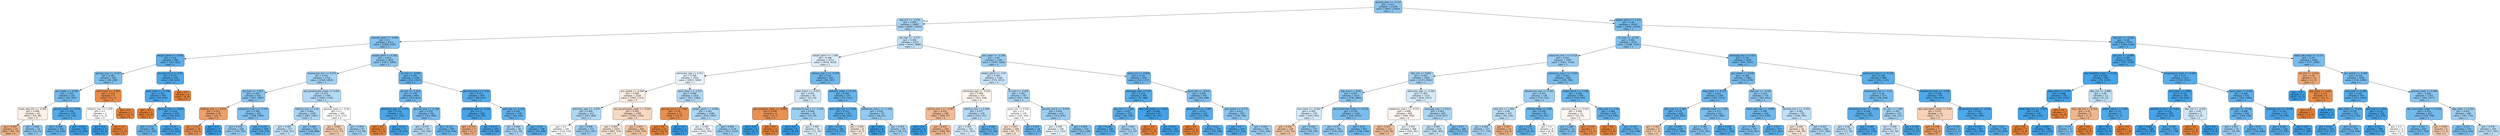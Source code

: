 digraph Tree {
node [shape=box, style="filled, rounded", color="black", fontname="helvetica"] ;
edge [fontname="helvetica"] ;
0 [label="glucose_max <= -0.212\ngini = 0.417\nsamples = 21194\nvalue = [9927, 23563]\nclass = 1", fillcolor="#8cc6f0"] ;
1 [label="sbp_min <= -0.155\ngini = 0.458\nsamples = 10887\nvalue = [6095, 11093]\nclass = 1", fillcolor="#a6d3f3"] ;
0 -> 1 [labeldistance=2.5, labelangle=45, headlabel="True"] ;
2 [label="chloride_mean <= -0.906\ngini = 0.4\nsamples = 4514\nvalue = [1988, 5205]\nclass = 1", fillcolor="#85c2ef"] ;
1 -> 2 ;
3 [label="weight_admit <= -0.565\ngini = 0.26\nsamples = 690\nvalue = [167, 922]\nclass = 1", fillcolor="#5dafea"] ;
2 -> 3 ;
4 [label="glucose_max <= -0.223\ngini = 0.381\nsamples = 244\nvalue = [99, 288]\nclass = 1", fillcolor="#7dbfee"] ;
3 -> 4 ;
5 [label="bun_mean <= -0.492\ngini = 0.355\nsamples = 235\nvalue = [86, 287]\nclass = 1", fillcolor="#74baed"] ;
4 -> 5 ;
6 [label="heart_rate_min <= -0.062\ngini = 0.498\nsamples = 65\nvalue = [54, 48]\nclass = 0", fillcolor="#fcf1e9"] ;
5 -> 6 ;
7 [label="gini = 0.397\nsamples = 33\nvalue = [40, 15]\nclass = 0", fillcolor="#efb083"] ;
6 -> 7 ;
8 [label="gini = 0.418\nsamples = 32\nvalue = [14, 33]\nclass = 1", fillcolor="#8dc7f0"] ;
6 -> 8 ;
9 [label="glucose_mean <= -0.576\ngini = 0.208\nsamples = 170\nvalue = [32, 239]\nclass = 1", fillcolor="#54aae8"] ;
5 -> 9 ;
10 [label="gini = 0.298\nsamples = 101\nvalue = [29, 130]\nclass = 1", fillcolor="#65b3eb"] ;
9 -> 10 ;
11 [label="gini = 0.052\nsamples = 69\nvalue = [3, 109]\nclass = 1", fillcolor="#3ea0e6"] ;
9 -> 11 ;
12 [label="spo2_mean <= -2.863\ngini = 0.133\nsamples = 9\nvalue = [13, 1]\nclass = 0", fillcolor="#e78b48"] ;
4 -> 12 ;
13 [label="totalco2_max <= 1.476\ngini = 0.5\nsamples = 2\nvalue = [1, 1]\nclass = 0", fillcolor="#ffffff"] ;
12 -> 13 ;
14 [label="gini = 0.0\nsamples = 1\nvalue = [0, 1]\nclass = 1", fillcolor="#399de5"] ;
13 -> 14 ;
15 [label="gini = 0.0\nsamples = 1\nvalue = [1, 0]\nclass = 0", fillcolor="#e58139"] ;
13 -> 15 ;
16 [label="gini = 0.0\nsamples = 7\nvalue = [12, 0]\nclass = 0", fillcolor="#e58139"] ;
12 -> 16 ;
17 [label="glucose_min.2 <= 0.92\ngini = 0.175\nsamples = 446\nvalue = [68, 634]\nclass = 1", fillcolor="#4ea8e8"] ;
3 -> 17 ;
18 [label="spo2_mean <= -4.796\ngini = 0.167\nsamples = 442\nvalue = [64, 634]\nclass = 1", fillcolor="#4da7e8"] ;
17 -> 18 ;
19 [label="gini = 0.0\nsamples = 3\nvalue = [6, 0]\nclass = 0", fillcolor="#e58139"] ;
18 -> 19 ;
20 [label="glucose_max <= -0.843\ngini = 0.154\nsamples = 439\nvalue = [58, 634]\nclass = 1", fillcolor="#4ba6e7"] ;
18 -> 20 ;
21 [label="gini = 0.312\nsamples = 85\nvalue = [25, 104]\nclass = 1", fillcolor="#69b5eb"] ;
20 -> 21 ;
22 [label="gini = 0.11\nsamples = 354\nvalue = [33, 530]\nclass = 1", fillcolor="#45a3e7"] ;
20 -> 22 ;
23 [label="gini = 0.0\nsamples = 4\nvalue = [4, 0]\nclass = 0", fillcolor="#e58139"] ;
17 -> 23 ;
24 [label="weight_admit <= 0.205\ngini = 0.419\nsamples = 3824\nvalue = [1821, 4283]\nclass = 1", fillcolor="#8dc7f0"] ;
2 -> 24 ;
25 [label="baseexcess_min <= 0.073\ngini = 0.452\nsamples = 2716\nvalue = [1508, 2856]\nclass = 1", fillcolor="#a2d1f3"] ;
24 -> 25 ;
26 [label="ph_max <= -3.507\ngini = 0.405\nsamples = 922\nvalue = [427, 1087]\nclass = 1", fillcolor="#87c3ef"] ;
25 -> 26 ;
27 [label="totalco2_max <= -0.877\ngini = 0.313\nsamples = 20\nvalue = [29, 7]\nclass = 0", fillcolor="#eb9f69"] ;
26 -> 27 ;
28 [label="gini = 0.213\nsamples = 18\nvalue = [29, 4]\nclass = 0", fillcolor="#e99254"] ;
27 -> 28 ;
29 [label="gini = 0.0\nsamples = 2\nvalue = [0, 3]\nclass = 1", fillcolor="#399de5"] ;
27 -> 29 ;
30 [label="potassium_max.1 <= 0.324\ngini = 0.394\nsamples = 902\nvalue = [398, 1080]\nclass = 1", fillcolor="#82c1ef"] ;
26 -> 30 ;
31 [label="gini = 0.439\nsamples = 638\nvalue = [339, 705]\nclass = 1", fillcolor="#98ccf2"] ;
30 -> 31 ;
32 [label="gini = 0.235\nsamples = 264\nvalue = [59, 375]\nclass = 1", fillcolor="#58ace9"] ;
30 -> 32 ;
33 [label="abs_lymphocytes_mean <= 0.091\ngini = 0.471\nsamples = 1794\nvalue = [1081, 1769]\nclass = 1", fillcolor="#b2d9f5"] ;
25 -> 33 ;
34 [label="totalco2_max <= 0.02\ngini = 0.462\nsamples = 1592\nvalue = [907, 1597]\nclass = 1", fillcolor="#a9d5f4"] ;
33 -> 34 ;
35 [label="gini = 0.485\nsamples = 977\nvalue = [639, 911]\nclass = 1", fillcolor="#c4e2f7"] ;
34 -> 35 ;
36 [label="gini = 0.404\nsamples = 615\nvalue = [268, 686]\nclass = 1", fillcolor="#86c3ef"] ;
34 -> 36 ;
37 [label="glucose_mean <= -0.56\ngini = 0.5\nsamples = 202\nvalue = [174, 172]\nclass = 0", fillcolor="#fffefd"] ;
33 -> 37 ;
38 [label="gini = 0.469\nsamples = 115\nvalue = [121, 73]\nclass = 0", fillcolor="#f5cdb0"] ;
37 -> 38 ;
39 [label="gini = 0.454\nsamples = 87\nvalue = [53, 99]\nclass = 1", fillcolor="#a3d1f3"] ;
37 -> 39 ;
40 [label="inr_min <= -0.099\ngini = 0.295\nsamples = 1108\nvalue = [313, 1427]\nclass = 1", fillcolor="#64b2eb"] ;
24 -> 40 ;
41 [label="ph_min <= -1.022\ngini = 0.338\nsamples = 664\nvalue = [224, 814]\nclass = 1", fillcolor="#6fb8ec"] ;
40 -> 41 ;
42 [label="admission_age <= -2.379\ngini = 0.154\nsamples = 73\nvalue = [11, 120]\nclass = 1", fillcolor="#4ba6e7"] ;
41 -> 42 ;
43 [label="gini = 0.0\nsamples = 2\nvalue = [3, 0]\nclass = 0", fillcolor="#e58139"] ;
42 -> 43 ;
44 [label="gini = 0.117\nsamples = 71\nvalue = [8, 120]\nclass = 1", fillcolor="#46a4e7"] ;
42 -> 44 ;
45 [label="glucose_max <= -0.788\ngini = 0.359\nsamples = 591\nvalue = [213, 694]\nclass = 1", fillcolor="#76bbed"] ;
41 -> 45 ;
46 [label="gini = 0.474\nsamples = 107\nvalue = [63, 100]\nclass = 1", fillcolor="#b6dbf5"] ;
45 -> 46 ;
47 [label="gini = 0.322\nsamples = 484\nvalue = [150, 594]\nclass = 1", fillcolor="#6bb6ec"] ;
45 -> 47 ;
48 [label="glucose_max.2 <= -0.45\ngini = 0.221\nsamples = 444\nvalue = [89, 613]\nclass = 1", fillcolor="#56abe9"] ;
40 -> 48 ;
49 [label="admission_age <= -2.112\ngini = 0.13\nsamples = 206\nvalue = [23, 307]\nclass = 1", fillcolor="#48a4e7"] ;
48 -> 49 ;
50 [label="gini = 0.375\nsamples = 3\nvalue = [3, 1]\nclass = 0", fillcolor="#eeab7b"] ;
49 -> 50 ;
51 [label="gini = 0.115\nsamples = 203\nvalue = [20, 306]\nclass = 1", fillcolor="#46a3e7"] ;
49 -> 51 ;
52 [label="po2_max <= -1.219\ngini = 0.292\nsamples = 238\nvalue = [66, 306]\nclass = 1", fillcolor="#64b2eb"] ;
48 -> 52 ;
53 [label="gini = 0.464\nsamples = 40\nvalue = [23, 40]\nclass = 1", fillcolor="#abd5f4"] ;
52 -> 53 ;
54 [label="gini = 0.24\nsamples = 198\nvalue = [43, 266]\nclass = 1", fillcolor="#59ade9"] ;
52 -> 54 ;
55 [label="ptt_max <= -0.327\ngini = 0.484\nsamples = 6373\nvalue = [4107, 5888]\nclass = 1", fillcolor="#c3e1f7"] ;
1 -> 55 ;
56 [label="weight_admit <= 1.398\ngini = 0.496\nsamples = 4213\nvalue = [3014, 3639]\nclass = 1", fillcolor="#ddeefb"] ;
55 -> 56 ;
57 [label="admission_age <= 0.151\ngini = 0.498\nsamples = 3930\nvalue = [2919, 3296]\nclass = 1", fillcolor="#e8f4fc"] ;
56 -> 57 ;
58 [label="gcs_verbal <= -0.308\ngini = 0.498\nsamples = 2320\nvalue = [1962, 1711]\nclass = 0", fillcolor="#fcefe6"] ;
57 -> 58 ;
59 [label="admission_age <= -1.979\ngini = 0.469\nsamples = 612\nvalue = [367, 609]\nclass = 1", fillcolor="#b0d8f5"] ;
58 -> 59 ;
60 [label="gini = 0.5\nsamples = 141\nvalue = [116, 118]\nclass = 1", fillcolor="#fcfdff"] ;
59 -> 60 ;
61 [label="gini = 0.448\nsamples = 471\nvalue = [251, 491]\nclass = 1", fillcolor="#9ecff2"] ;
59 -> 61 ;
62 [label="abs_lymphocytes_mean <= -0.042\ngini = 0.483\nsamples = 1708\nvalue = [1595, 1102]\nclass = 0", fillcolor="#f7d8c2"] ;
58 -> 62 ;
63 [label="gini = 0.495\nsamples = 1025\nvalue = [892, 724]\nclass = 0", fillcolor="#fae7da"] ;
62 -> 63 ;
64 [label="gini = 0.455\nsamples = 683\nvalue = [703, 378]\nclass = 0", fillcolor="#f3c5a3"] ;
62 -> 64 ;
65 [label="spo2_mean <= -3.515\ngini = 0.469\nsamples = 1610\nvalue = [957, 1585]\nclass = 1", fillcolor="#b1d8f5"] ;
57 -> 65 ;
66 [label="glucose_min.2 <= 3.002\ngini = 0.18\nsamples = 12\nvalue = [18, 2]\nclass = 0", fillcolor="#e88f4f"] ;
65 -> 66 ;
67 [label="gini = 0.0\nsamples = 11\nvalue = [18, 0]\nclass = 0", fillcolor="#e58139"] ;
66 -> 67 ;
68 [label="gini = 0.0\nsamples = 1\nvalue = [0, 2]\nclass = 1", fillcolor="#399de5"] ;
66 -> 68 ;
69 [label="weight_admit <= -0.846\ngini = 0.467\nsamples = 1598\nvalue = [939, 1583]\nclass = 1", fillcolor="#aed7f4"] ;
65 -> 69 ;
70 [label="gini = 0.499\nsamples = 424\nvalue = [326, 354]\nclass = 1", fillcolor="#eff7fd"] ;
69 -> 70 ;
71 [label="gini = 0.444\nsamples = 1174\nvalue = [613, 1229]\nclass = 1", fillcolor="#9ccef2"] ;
69 -> 71 ;
72 [label="calcium_max.1 <= -0.728\ngini = 0.34\nsamples = 283\nvalue = [95, 343]\nclass = 1", fillcolor="#70b8ec"] ;
56 -> 72 ;
73 [label="spo2_mean <= -0.673\ngini = 0.491\nsamples = 36\nvalue = [23, 30]\nclass = 1", fillcolor="#d1e8f9"] ;
72 -> 73 ;
74 [label="abs_basophils_mean <= -0.469\ngini = 0.198\nsamples = 6\nvalue = [8, 1]\nclass = 0", fillcolor="#e89152"] ;
73 -> 74 ;
75 [label="gini = 0.0\nsamples = 1\nvalue = [0, 1]\nclass = 1", fillcolor="#399de5"] ;
74 -> 75 ;
76 [label="gini = 0.0\nsamples = 5\nvalue = [8, 0]\nclass = 0", fillcolor="#e58139"] ;
74 -> 76 ;
77 [label="hematocrit_max.1 <= -1.038\ngini = 0.449\nsamples = 30\nvalue = [15, 29]\nclass = 1", fillcolor="#9fd0f2"] ;
73 -> 77 ;
78 [label="gini = 0.0\nsamples = 6\nvalue = [0, 11]\nclass = 1", fillcolor="#399de5"] ;
77 -> 78 ;
79 [label="gini = 0.496\nsamples = 24\nvalue = [15, 18]\nclass = 1", fillcolor="#deeffb"] ;
77 -> 79 ;
80 [label="platelets_mean <= 0.752\ngini = 0.304\nsamples = 247\nvalue = [72, 313]\nclass = 1", fillcolor="#67b4eb"] ;
72 -> 80 ;
81 [label="heart_rate_min <= 2.039\ngini = 0.253\nsamples = 192\nvalue = [44, 252]\nclass = 1", fillcolor="#5caeea"] ;
80 -> 81 ;
82 [label="gini = 0.231\nsamples = 184\nvalue = [38, 247]\nclass = 1", fillcolor="#57ace9"] ;
81 -> 82 ;
83 [label="gini = 0.496\nsamples = 8\nvalue = [6, 5]\nclass = 0", fillcolor="#fbeade"] ;
81 -> 83 ;
84 [label="potassium_max.1 <= -1.109\ngini = 0.431\nsamples = 55\nvalue = [28, 61]\nclass = 1", fillcolor="#94caf1"] ;
80 -> 84 ;
85 [label="gini = 0.0\nsamples = 6\nvalue = [0, 9]\nclass = 1", fillcolor="#399de5"] ;
84 -> 85 ;
86 [label="gini = 0.455\nsamples = 49\nvalue = [28, 52]\nclass = 1", fillcolor="#a4d2f3"] ;
84 -> 86 ;
87 [label="bun_mean <= -0.296\ngini = 0.44\nsamples = 2160\nvalue = [1093, 2249]\nclass = 1", fillcolor="#99cdf2"] ;
55 -> 87 ;
88 [label="weight_admit <= -0.42\ngini = 0.487\nsamples = 1184\nvalue = [779, 1072]\nclass = 1", fillcolor="#c9e4f8"] ;
87 -> 88 ;
89 [label="admission_age <= -0.214\ngini = 0.499\nsamples = 437\nvalue = [352, 318]\nclass = 0", fillcolor="#fcf3ec"] ;
88 -> 89 ;
90 [label="calcium_min.1 <= -2.587\ngini = 0.433\nsamples = 198\nvalue = [209, 97]\nclass = 0", fillcolor="#f1bb95"] ;
89 -> 90 ;
91 [label="gini = 0.0\nsamples = 4\nvalue = [0, 7]\nclass = 1", fillcolor="#399de5"] ;
90 -> 91 ;
92 [label="gini = 0.421\nsamples = 194\nvalue = [209, 90]\nclass = 0", fillcolor="#f0b78e"] ;
90 -> 92 ;
93 [label="totalco2_max <= 0.468\ngini = 0.477\nsamples = 239\nvalue = [143, 221]\nclass = 1", fillcolor="#b9dcf6"] ;
89 -> 93 ;
94 [label="gini = 0.494\nsamples = 192\nvalue = [131, 163]\nclass = 1", fillcolor="#d8ecfa"] ;
93 -> 94 ;
95 [label="gini = 0.284\nsamples = 47\nvalue = [12, 58]\nclass = 1", fillcolor="#62b1ea"] ;
93 -> 95 ;
96 [label="inr_min <= -0.454\ngini = 0.462\nsamples = 747\nvalue = [427, 754]\nclass = 1", fillcolor="#a9d4f4"] ;
88 -> 96 ;
97 [label="pco2_min <= 0.502\ngini = 0.5\nsamples = 126\nvalue = [104, 104]\nclass = 0", fillcolor="#ffffff"] ;
96 -> 97 ;
98 [label="gini = 0.493\nsamples = 108\nvalue = [97, 77]\nclass = 0", fillcolor="#fae5d6"] ;
97 -> 98 ;
99 [label="gini = 0.327\nsamples = 18\nvalue = [7, 27]\nclass = 1", fillcolor="#6cb6ec"] ;
97 -> 99 ;
100 [label="glucose_min.2 <= -0.674\ngini = 0.444\nsamples = 621\nvalue = [323, 650]\nclass = 1", fillcolor="#9bcef2"] ;
96 -> 100 ;
101 [label="gini = 0.499\nsamples = 146\nvalue = [111, 122]\nclass = 1", fillcolor="#edf6fd"] ;
100 -> 101 ;
102 [label="gini = 0.409\nsamples = 475\nvalue = [212, 528]\nclass = 1", fillcolor="#88c4ef"] ;
100 -> 102 ;
103 [label="spo2_min <= -0.029\ngini = 0.332\nsamples = 976\nvalue = [314, 1177]\nclass = 1", fillcolor="#6eb7ec"] ;
87 -> 103 ;
104 [label="aniongap_max <= 0.61\ngini = 0.224\nsamples = 369\nvalue = [72, 489]\nclass = 1", fillcolor="#56abe9"] ;
103 -> 104 ;
105 [label="sbp_min <= 1.592\ngini = 0.263\nsamples = 274\nvalue = [66, 358]\nclass = 1", fillcolor="#5eafea"] ;
104 -> 105 ;
106 [label="gini = 0.236\nsamples = 249\nvalue = [53, 335]\nclass = 1", fillcolor="#58ade9"] ;
105 -> 106 ;
107 [label="gini = 0.461\nsamples = 25\nvalue = [13, 23]\nclass = 1", fillcolor="#a9d4f4"] ;
105 -> 107 ;
108 [label="resp_rate_mean <= -1.427\ngini = 0.084\nsamples = 95\nvalue = [6, 131]\nclass = 1", fillcolor="#42a1e6"] ;
104 -> 108 ;
109 [label="gini = 0.0\nsamples = 1\nvalue = [1, 0]\nclass = 0", fillcolor="#e58139"] ;
108 -> 109 ;
110 [label="gini = 0.071\nsamples = 94\nvalue = [5, 131]\nclass = 1", fillcolor="#41a1e6"] ;
108 -> 110 ;
111 [label="pco2_min <= -0.515\ngini = 0.385\nsamples = 607\nvalue = [242, 688]\nclass = 1", fillcolor="#7fbfee"] ;
103 -> 111 ;
112 [label="glucose_min <= -1.687\ngini = 0.233\nsamples = 104\nvalue = [23, 148]\nclass = 1", fillcolor="#58ace9"] ;
111 -> 112 ;
113 [label="gini = 0.0\nsamples = 1\nvalue = [3, 0]\nclass = 0", fillcolor="#e58139"] ;
112 -> 113 ;
114 [label="gini = 0.21\nsamples = 103\nvalue = [20, 148]\nclass = 1", fillcolor="#54aae9"] ;
112 -> 114 ;
115 [label="gcs_verbal <= -0.772\ngini = 0.411\nsamples = 503\nvalue = [219, 540]\nclass = 1", fillcolor="#89c5f0"] ;
111 -> 115 ;
116 [label="gini = 0.2\nsamples = 103\nvalue = [17, 134]\nclass = 1", fillcolor="#52a9e8"] ;
115 -> 116 ;
117 [label="gini = 0.444\nsamples = 400\nvalue = [202, 406]\nclass = 1", fillcolor="#9ccef2"] ;
115 -> 117 ;
118 [label="weight_admit <= 0.222\ngini = 0.36\nsamples = 10307\nvalue = [3832, 12470]\nclass = 1", fillcolor="#76bbed"] ;
0 -> 118 [labeldistance=2.5, labelangle=-45, headlabel="False"] ;
119 [label="inr_max <= -0.178\ngini = 0.401\nsamples = 6333\nvalue = [2768, 7225]\nclass = 1", fillcolor="#85c3ef"] ;
118 -> 119 ;
120 [label="potassium_min.1 <= 0.714\ngini = 0.441\nsamples = 3497\nvalue = [1822, 3718]\nclass = 1", fillcolor="#9acdf2"] ;
119 -> 120 ;
121 [label="dbp_min <= 0.069\ngini = 0.455\nsamples = 2829\nvalue = [1573, 2922]\nclass = 1", fillcolor="#a4d2f3"] ;
120 -> 121 ;
122 [label="sbp_max <= -0.83\ngini = 0.407\nsamples = 1615\nvalue = [739, 1865]\nclass = 1", fillcolor="#87c4ef"] ;
121 -> 122 ;
123 [label="bun_mean <= -0.492\ngini = 0.493\nsamples = 279\nvalue = [197, 250]\nclass = 1", fillcolor="#d5eaf9"] ;
122 -> 123 ;
124 [label="gini = 0.456\nsamples = 104\nvalue = [107, 58]\nclass = 0", fillcolor="#f3c5a4"] ;
123 -> 124 ;
125 [label="gini = 0.435\nsamples = 175\nvalue = [90, 192]\nclass = 1", fillcolor="#96cbf1"] ;
123 -> 125 ;
126 [label="abs_monocytes_mean <= -0.172\ngini = 0.376\nsamples = 1336\nvalue = [542, 1615]\nclass = 1", fillcolor="#7bbeee"] ;
122 -> 126 ;
127 [label="gini = 0.43\nsamples = 381\nvalue = [194, 425]\nclass = 1", fillcolor="#93caf1"] ;
126 -> 127 ;
128 [label="gini = 0.35\nsamples = 955\nvalue = [348, 1190]\nclass = 1", fillcolor="#73baed"] ;
126 -> 128 ;
129 [label="admission_age <= -0.204\ngini = 0.493\nsamples = 1214\nvalue = [834, 1057]\nclass = 1", fillcolor="#d5eafa"] ;
121 -> 129 ;
130 [label="potassium_max.1 <= -0.751\ngini = 0.499\nsamples = 609\nvalue = [480, 440]\nclass = 0", fillcolor="#fdf5ef"] ;
129 -> 130 ;
131 [label="gini = 0.437\nsamples = 121\nvalue = [124, 59]\nclass = 0", fillcolor="#f1bd97"] ;
130 -> 131 ;
132 [label="gini = 0.499\nsamples = 488\nvalue = [356, 381]\nclass = 1", fillcolor="#f2f9fd"] ;
130 -> 132 ;
133 [label="aniongap_max <= 0.413\ngini = 0.463\nsamples = 605\nvalue = [354, 617]\nclass = 1", fillcolor="#abd5f4"] ;
129 -> 133 ;
134 [label="gini = 0.485\nsamples = 420\nvalue = [284, 401]\nclass = 1", fillcolor="#c5e2f7"] ;
133 -> 134 ;
135 [label="gini = 0.37\nsamples = 185\nvalue = [70, 216]\nclass = 1", fillcolor="#79bded"] ;
133 -> 135 ;
136 [label="potassium_max.1 <= 0.324\ngini = 0.363\nsamples = 668\nvalue = [249, 796]\nclass = 1", fillcolor="#77bced"] ;
120 -> 136 ;
137 [label="baseexcess_max <= 0.307\ngini = 0.443\nsamples = 228\nvalue = [119, 241]\nclass = 1", fillcolor="#9bcdf2"] ;
136 -> 137 ;
138 [label="mbp_min <= 1.403\ngini = 0.48\nsamples = 147\nvalue = [93, 140]\nclass = 1", fillcolor="#bddef6"] ;
137 -> 138 ;
139 [label="gini = 0.464\nsamples = 137\nvalue = [77, 134]\nclass = 1", fillcolor="#abd5f4"] ;
138 -> 139 ;
140 [label="gini = 0.397\nsamples = 10\nvalue = [16, 6]\nclass = 0", fillcolor="#efb083"] ;
138 -> 140 ;
141 [label="chloride_mean <= 0.96\ngini = 0.326\nsamples = 81\nvalue = [26, 101]\nclass = 1", fillcolor="#6cb6ec"] ;
137 -> 141 ;
142 [label="gini = 0.272\nsamples = 72\nvalue = [18, 93]\nclass = 1", fillcolor="#5fb0ea"] ;
141 -> 142 ;
143 [label="gini = 0.5\nsamples = 9\nvalue = [8, 8]\nclass = 0", fillcolor="#ffffff"] ;
141 -> 143 ;
144 [label="weight_admit <= -1.596\ngini = 0.308\nsamples = 440\nvalue = [130, 555]\nclass = 1", fillcolor="#67b4eb"] ;
136 -> 144 ;
145 [label="glucose_max.2 <= 0.563\ngini = 0.499\nsamples = 15\nvalue = [16, 15]\nclass = 0", fillcolor="#fdf7f3"] ;
144 -> 145 ;
146 [label="gini = 0.388\nsamples = 10\nvalue = [5, 14]\nclass = 1", fillcolor="#80c0ee"] ;
145 -> 146 ;
147 [label="gini = 0.153\nsamples = 5\nvalue = [11, 1]\nclass = 0", fillcolor="#e78c4b"] ;
145 -> 147 ;
148 [label="mbp_max <= -2.29\ngini = 0.288\nsamples = 425\nvalue = [114, 540]\nclass = 1", fillcolor="#63b2ea"] ;
144 -> 148 ;
149 [label="gini = 0.0\nsamples = 2\nvalue = [3, 0]\nclass = 0", fillcolor="#e58139"] ;
148 -> 149 ;
150 [label="gini = 0.283\nsamples = 423\nvalue = [111, 540]\nclass = 1", fillcolor="#62b1ea"] ;
148 -> 150 ;
151 [label="aniongap_max <= 0.413\ngini = 0.335\nsamples = 2836\nvalue = [946, 3507]\nclass = 1", fillcolor="#6eb7ec"] ;
119 -> 151 ;
152 [label="gcs_verbal <= 0.618\ngini = 0.366\nsamples = 1968\nvalue = [754, 2376]\nclass = 1", fillcolor="#78bced"] ;
151 -> 152 ;
153 [label="mbp_mean <= -0.313\ngini = 0.325\nsamples = 1189\nvalue = [391, 1523]\nclass = 1", fillcolor="#6cb6ec"] ;
152 -> 153 ;
154 [label="po2_max <= -1.367\ngini = 0.275\nsamples = 628\nvalue = [164, 833]\nclass = 1", fillcolor="#60b0ea"] ;
153 -> 154 ;
155 [label="gini = 0.463\nsamples = 6\nvalue = [7, 4]\nclass = 0", fillcolor="#f4c9aa"] ;
154 -> 155 ;
156 [label="gini = 0.268\nsamples = 622\nvalue = [157, 829]\nclass = 1", fillcolor="#5eb0ea"] ;
154 -> 156 ;
157 [label="chloride_mean <= 1.299\ngini = 0.373\nsamples = 561\nvalue = [227, 690]\nclass = 1", fillcolor="#7abdee"] ;
153 -> 157 ;
158 [label="gini = 0.396\nsamples = 477\nvalue = [210, 561]\nclass = 1", fillcolor="#83c2ef"] ;
157 -> 158 ;
159 [label="gini = 0.206\nsamples = 84\nvalue = [17, 129]\nclass = 1", fillcolor="#53aae8"] ;
157 -> 159 ;
160 [label="dbp_min <= -0.105\ngini = 0.419\nsamples = 779\nvalue = [363, 853]\nclass = 1", fillcolor="#8dc7f0"] ;
152 -> 160 ;
161 [label="heart_rate_max <= -0.093\ngini = 0.346\nsamples = 454\nvalue = [157, 548]\nclass = 1", fillcolor="#72b9ec"] ;
160 -> 161 ;
162 [label="gini = 0.385\nsamples = 297\nvalue = [120, 341]\nclass = 1", fillcolor="#7fbfee"] ;
161 -> 162 ;
163 [label="gini = 0.257\nsamples = 157\nvalue = [37, 207]\nclass = 1", fillcolor="#5cafea"] ;
161 -> 163 ;
164 [label="glucose_min.2 <= -0.552\ngini = 0.481\nsamples = 325\nvalue = [206, 305]\nclass = 1", fillcolor="#bfdff7"] ;
160 -> 164 ;
165 [label="gini = 0.494\nsamples = 56\nvalue = [49, 39]\nclass = 0", fillcolor="#fae5d7"] ;
164 -> 165 ;
166 [label="gini = 0.467\nsamples = 269\nvalue = [157, 266]\nclass = 1", fillcolor="#aed7f4"] ;
164 -> 166 ;
167 [label="potassium_max.1 <= -0.154\ngini = 0.248\nsamples = 868\nvalue = [192, 1131]\nclass = 1", fillcolor="#5baee9"] ;
151 -> 167 ;
168 [label="baseexcess_min <= -0.13\ngini = 0.36\nsamples = 273\nvalue = [98, 318]\nclass = 1", fillcolor="#76bbed"] ;
167 -> 168 ;
169 [label="temperature_min <= -3.029\ngini = 0.246\nsamples = 150\nvalue = [33, 197]\nclass = 1", fillcolor="#5aade9"] ;
168 -> 169 ;
170 [label="gini = 0.48\nsamples = 20\nvalue = [12, 18]\nclass = 1", fillcolor="#bddef6"] ;
169 -> 170 ;
171 [label="gini = 0.188\nsamples = 130\nvalue = [21, 179]\nclass = 1", fillcolor="#50a8e8"] ;
169 -> 171 ;
172 [label="inr_min <= 1.496\ngini = 0.455\nsamples = 123\nvalue = [65, 121]\nclass = 1", fillcolor="#a3d2f3"] ;
168 -> 172 ;
173 [label="gini = 0.489\nsamples = 97\nvalue = [62, 84]\nclass = 1", fillcolor="#cbe5f8"] ;
172 -> 173 ;
174 [label="gini = 0.139\nsamples = 26\nvalue = [3, 37]\nclass = 1", fillcolor="#49a5e7"] ;
172 -> 174 ;
175 [label="baseexcess_max <= -4.596\ngini = 0.186\nsamples = 595\nvalue = [94, 813]\nclass = 1", fillcolor="#50a8e8"] ;
167 -> 175 ;
176 [label="abs_eosinophils_mean <= 0.44\ngini = 0.475\nsamples = 10\nvalue = [11, 7]\nclass = 0", fillcolor="#f6d1b7"] ;
175 -> 176 ;
177 [label="gini = 0.278\nsamples = 7\nvalue = [10, 2]\nclass = 0", fillcolor="#ea9a61"] ;
176 -> 177 ;
178 [label="gini = 0.278\nsamples = 3\nvalue = [1, 5]\nclass = 1", fillcolor="#61b1ea"] ;
176 -> 178 ;
179 [label="temperature_mean <= -0.326\ngini = 0.169\nsamples = 585\nvalue = [83, 806]\nclass = 1", fillcolor="#4da7e8"] ;
175 -> 179 ;
180 [label="gini = 0.103\nsamples = 267\nvalue = [22, 381]\nclass = 1", fillcolor="#44a3e7"] ;
179 -> 180 ;
181 [label="gini = 0.22\nsamples = 318\nvalue = [61, 425]\nclass = 1", fillcolor="#55abe9"] ;
179 -> 181 ;
182 [label="sbp_min <= -0.126\ngini = 0.28\nsamples = 3974\nvalue = [1064, 5245]\nclass = 1", fillcolor="#61b1ea"] ;
118 -> 182 ;
183 [label="po2_min <= -0.299\ngini = 0.181\nsamples = 1928\nvalue = [307, 2745]\nclass = 1", fillcolor="#4fa8e8"] ;
182 -> 183 ;
184 [label="abs_basophils_mean <= 2.276\ngini = 0.108\nsamples = 805\nvalue = [74, 1224]\nclass = 1", fillcolor="#45a3e7"] ;
183 -> 184 ;
185 [label="mbp_mean <= 3.797\ngini = 0.098\nsamples = 792\nvalue = [66, 1212]\nclass = 1", fillcolor="#44a2e6"] ;
184 -> 185 ;
186 [label="heart_rate_min <= -3.214\ngini = 0.09\nsamples = 791\nvalue = [60, 1212]\nclass = 1", fillcolor="#43a2e6"] ;
185 -> 186 ;
187 [label="gini = 0.0\nsamples = 2\nvalue = [5, 0]\nclass = 0", fillcolor="#e58139"] ;
186 -> 187 ;
188 [label="gini = 0.083\nsamples = 789\nvalue = [55, 1212]\nclass = 1", fillcolor="#42a1e6"] ;
186 -> 188 ;
189 [label="gini = 0.0\nsamples = 1\nvalue = [6, 0]\nclass = 0", fillcolor="#e58139"] ;
185 -> 189 ;
190 [label="dbp_min <= -0.886\ngini = 0.48\nsamples = 13\nvalue = [8, 12]\nclass = 1", fillcolor="#bddef6"] ;
184 -> 190 ;
191 [label="resp_rate_min <= 0.322\ngini = 0.42\nsamples = 6\nvalue = [7, 3]\nclass = 0", fillcolor="#f0b78e"] ;
190 -> 191 ;
192 [label="gini = 0.375\nsamples = 4\nvalue = [1, 3]\nclass = 1", fillcolor="#7bbeee"] ;
191 -> 192 ;
193 [label="gini = 0.0\nsamples = 2\nvalue = [6, 0]\nclass = 0", fillcolor="#e58139"] ;
191 -> 193 ;
194 [label="weight_admit <= 1.983\ngini = 0.18\nsamples = 7\nvalue = [1, 9]\nclass = 1", fillcolor="#4fa8e8"] ;
190 -> 194 ;
195 [label="gini = 0.0\nsamples = 6\nvalue = [0, 9]\nclass = 1", fillcolor="#399de5"] ;
194 -> 195 ;
196 [label="gini = 0.0\nsamples = 1\nvalue = [1, 0]\nclass = 0", fillcolor="#e58139"] ;
194 -> 196 ;
197 [label="temperature_mean <= -0.483\ngini = 0.23\nsamples = 1123\nvalue = [233, 1521]\nclass = 1", fillcolor="#57ace9"] ;
183 -> 197 ;
198 [label="bun_mean <= 3.892\ngini = 0.123\nsamples = 291\nvalue = [30, 426]\nclass = 1", fillcolor="#47a4e7"] ;
197 -> 198 ;
199 [label="hematocrit_min.1 <= 0.031\ngini = 0.113\nsamples = 286\nvalue = [27, 422]\nclass = 1", fillcolor="#46a3e7"] ;
198 -> 199 ;
200 [label="gini = 0.066\nsamples = 184\nvalue = [10, 283]\nclass = 1", fillcolor="#40a0e6"] ;
199 -> 200 ;
201 [label="gini = 0.194\nsamples = 102\nvalue = [17, 139]\nclass = 1", fillcolor="#51a9e8"] ;
199 -> 201 ;
202 [label="dbp_min <= -0.452\ngini = 0.49\nsamples = 5\nvalue = [3, 4]\nclass = 1", fillcolor="#cee6f8"] ;
198 -> 202 ;
203 [label="gini = 0.0\nsamples = 2\nvalue = [3, 0]\nclass = 0", fillcolor="#e58139"] ;
202 -> 203 ;
204 [label="gini = 0.0\nsamples = 3\nvalue = [0, 4]\nclass = 1", fillcolor="#399de5"] ;
202 -> 204 ;
205 [label="spo2_mean <= 0.542\ngini = 0.264\nsamples = 832\nvalue = [203, 1095]\nclass = 1", fillcolor="#5eafea"] ;
197 -> 205 ;
206 [label="ptt_max <= -0.578\ngini = 0.306\nsamples = 560\nvalue = [169, 729]\nclass = 1", fillcolor="#67b4eb"] ;
205 -> 206 ;
207 [label="gini = 0.441\nsamples = 45\nvalue = [24, 49]\nclass = 1", fillcolor="#9acdf2"] ;
206 -> 207 ;
208 [label="gini = 0.29\nsamples = 515\nvalue = [145, 680]\nclass = 1", fillcolor="#63b2eb"] ;
206 -> 208 ;
209 [label="aniongap_min <= -0.409\ngini = 0.156\nsamples = 272\nvalue = [34, 366]\nclass = 1", fillcolor="#4ba6e7"] ;
205 -> 209 ;
210 [label="gini = 0.226\nsamples = 144\nvalue = [27, 181]\nclass = 1", fillcolor="#57ace9"] ;
209 -> 210 ;
211 [label="gini = 0.07\nsamples = 128\nvalue = [7, 185]\nclass = 1", fillcolor="#40a1e6"] ;
209 -> 211 ;
212 [label="heart_rate_mean <= -2.131\ngini = 0.357\nsamples = 2046\nvalue = [757, 2500]\nclass = 1", fillcolor="#75bbed"] ;
182 -> 212 ;
213 [label="ptt_min <= -0.632\ngini = 0.36\nsamples = 10\nvalue = [13, 4]\nclass = 0", fillcolor="#eda876"] ;
212 -> 213 ;
214 [label="gini = 0.0\nsamples = 2\nvalue = [0, 3]\nclass = 1", fillcolor="#399de5"] ;
213 -> 214 ;
215 [label="sbp_mean <= 2.621\ngini = 0.133\nsamples = 8\nvalue = [13, 1]\nclass = 0", fillcolor="#e78b48"] ;
213 -> 215 ;
216 [label="gini = 0.0\nsamples = 7\nvalue = [13, 0]\nclass = 0", fillcolor="#e58139"] ;
215 -> 216 ;
217 [label="gini = 0.0\nsamples = 1\nvalue = [0, 1]\nclass = 1", fillcolor="#399de5"] ;
215 -> 217 ;
218 [label="gcs_verbal <= -0.308\ngini = 0.354\nsamples = 2036\nvalue = [744, 2496]\nclass = 1", fillcolor="#74baed"] ;
212 -> 218 ;
219 [label="mbp_max <= 0.306\ngini = 0.227\nsamples = 743\nvalue = [153, 1019]\nclass = 1", fillcolor="#57ace9"] ;
218 -> 219 ;
220 [label="dbp_mean <= -0.444\ngini = 0.256\nsamples = 552\nvalue = [132, 743]\nclass = 1", fillcolor="#5caeea"] ;
219 -> 220 ;
221 [label="gini = 0.158\nsamples = 224\nvalue = [30, 317]\nclass = 1", fillcolor="#4ca6e7"] ;
220 -> 221 ;
222 [label="gini = 0.312\nsamples = 328\nvalue = [102, 426]\nclass = 1", fillcolor="#68b4eb"] ;
220 -> 222 ;
223 [label="po2_min <= 1.913\ngini = 0.131\nsamples = 191\nvalue = [21, 276]\nclass = 1", fillcolor="#48a4e7"] ;
219 -> 223 ;
224 [label="gini = 0.121\nsamples = 188\nvalue = [19, 274]\nclass = 1", fillcolor="#47a4e7"] ;
223 -> 224 ;
225 [label="gini = 0.5\nsamples = 3\nvalue = [2, 2]\nclass = 0", fillcolor="#ffffff"] ;
223 -> 225 ;
226 [label="glucose_mean <= 0.494\ngini = 0.408\nsamples = 1293\nvalue = [591, 1477]\nclass = 1", fillcolor="#88c4ef"] ;
218 -> 226 ;
227 [label="abs_monocytes_mean <= 2.039\ngini = 0.352\nsamples = 613\nvalue = [224, 758]\nclass = 1", fillcolor="#74baed"] ;
226 -> 227 ;
228 [label="gini = 0.347\nsamples = 607\nvalue = [217, 754]\nclass = 1", fillcolor="#72b9ec"] ;
227 -> 228 ;
229 [label="gini = 0.463\nsamples = 6\nvalue = [7, 4]\nclass = 0", fillcolor="#f4c9aa"] ;
227 -> 229 ;
230 [label="dbp_mean <= 0.201\ngini = 0.447\nsamples = 680\nvalue = [367, 719]\nclass = 1", fillcolor="#9ecff2"] ;
226 -> 230 ;
231 [label="gini = 0.377\nsamples = 275\nvalue = [110, 326]\nclass = 1", fillcolor="#7cbeee"] ;
230 -> 231 ;
232 [label="gini = 0.478\nsamples = 405\nvalue = [257, 393]\nclass = 1", fillcolor="#baddf6"] ;
230 -> 232 ;
}